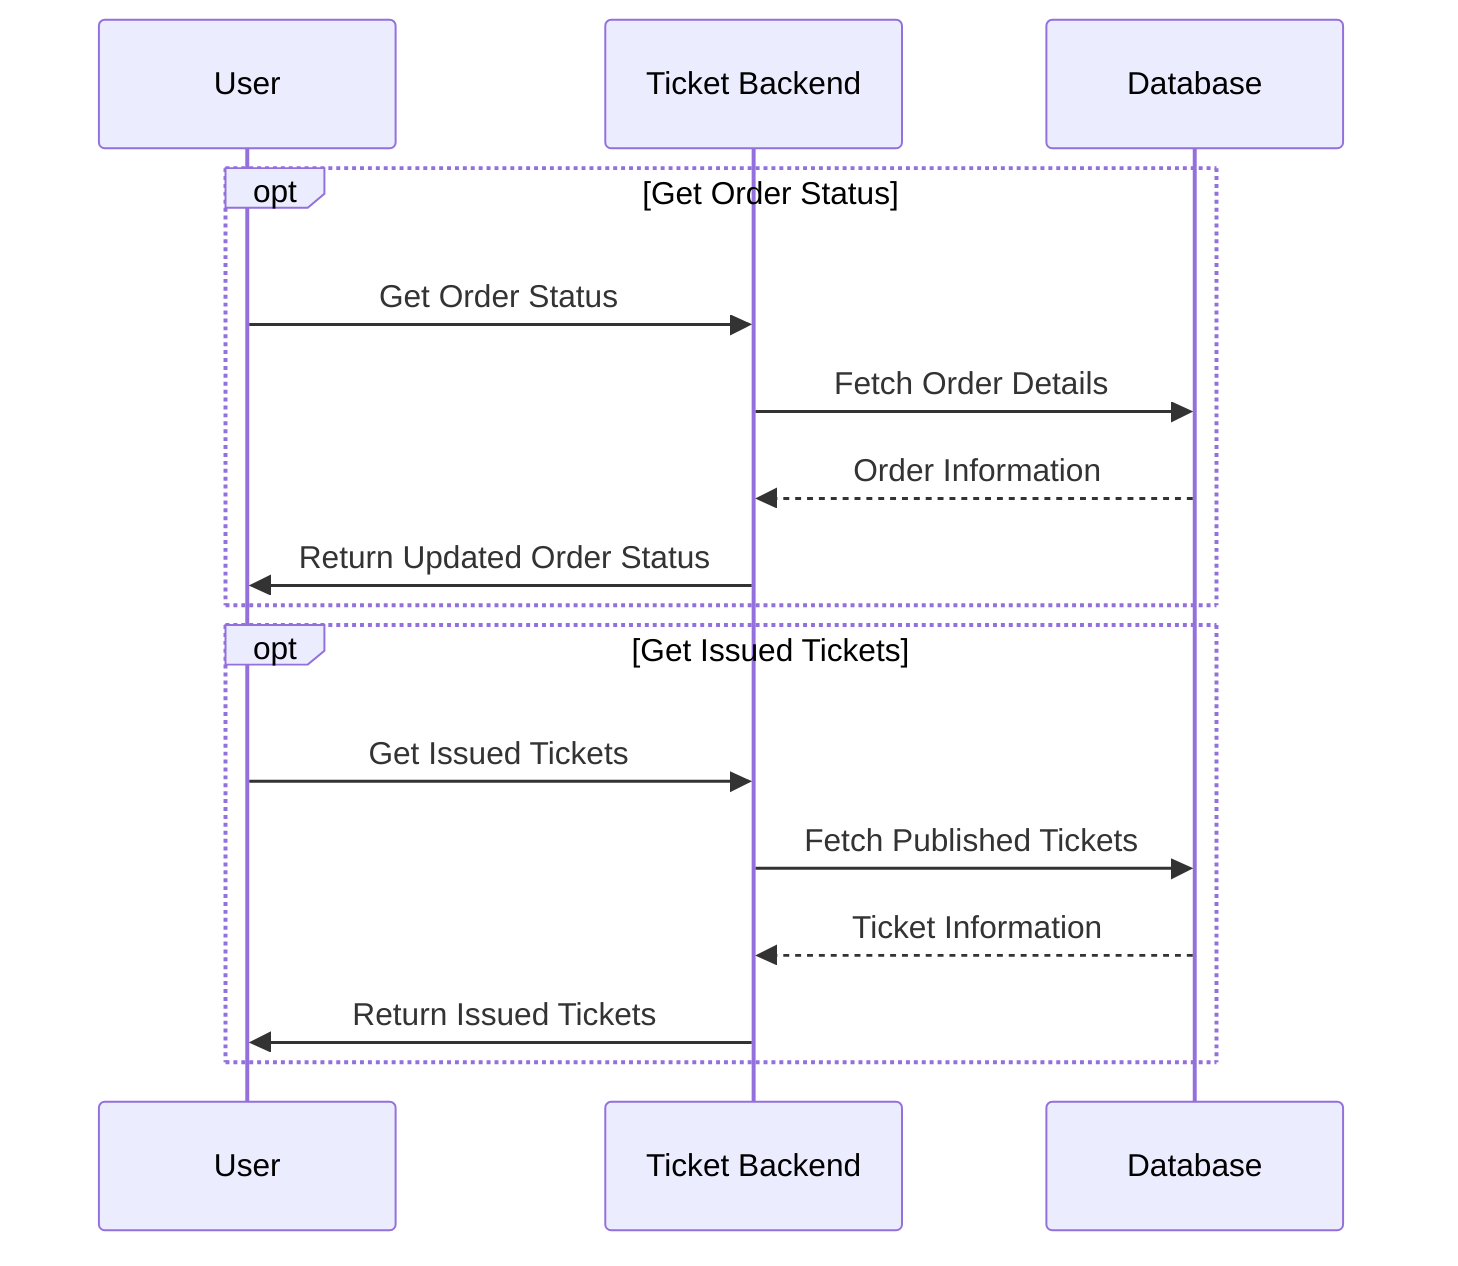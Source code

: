 sequenceDiagram
    participant User
    participant TicketBackend as Ticket Backend
    participant Database as Database
    
    opt Get Order Status
        User->>TicketBackend: Get Order Status
        TicketBackend->>Database: Fetch Order Details
        Database-->>TicketBackend: Order Information
        TicketBackend->>User: Return Updated Order Status
    end
    
    opt Get Issued Tickets
        User->>TicketBackend: Get Issued Tickets
        TicketBackend->>Database: Fetch Published Tickets
        Database-->>TicketBackend: Ticket Information
        TicketBackend->>User: Return Issued Tickets
    end